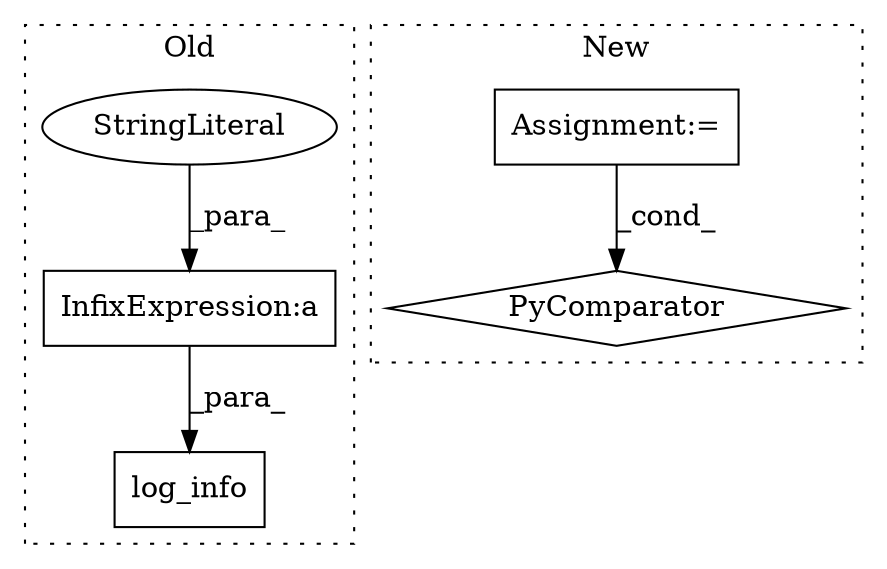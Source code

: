 digraph G {
subgraph cluster0 {
1 [label="log_info" a="32" s="22202,22386" l="9,1" shape="box"];
3 [label="InfixExpression:a" a="27" s="22237" l="3" shape="box"];
4 [label="StringLiteral" a="45" s="22211" l="26" shape="ellipse"];
label = "Old";
style="dotted";
}
subgraph cluster1 {
2 [label="PyComparator" a="113" s="22095" l="45" shape="diamond"];
5 [label="Assignment:=" a="7" s="22095" l="45" shape="box"];
label = "New";
style="dotted";
}
3 -> 1 [label="_para_"];
4 -> 3 [label="_para_"];
5 -> 2 [label="_cond_"];
}